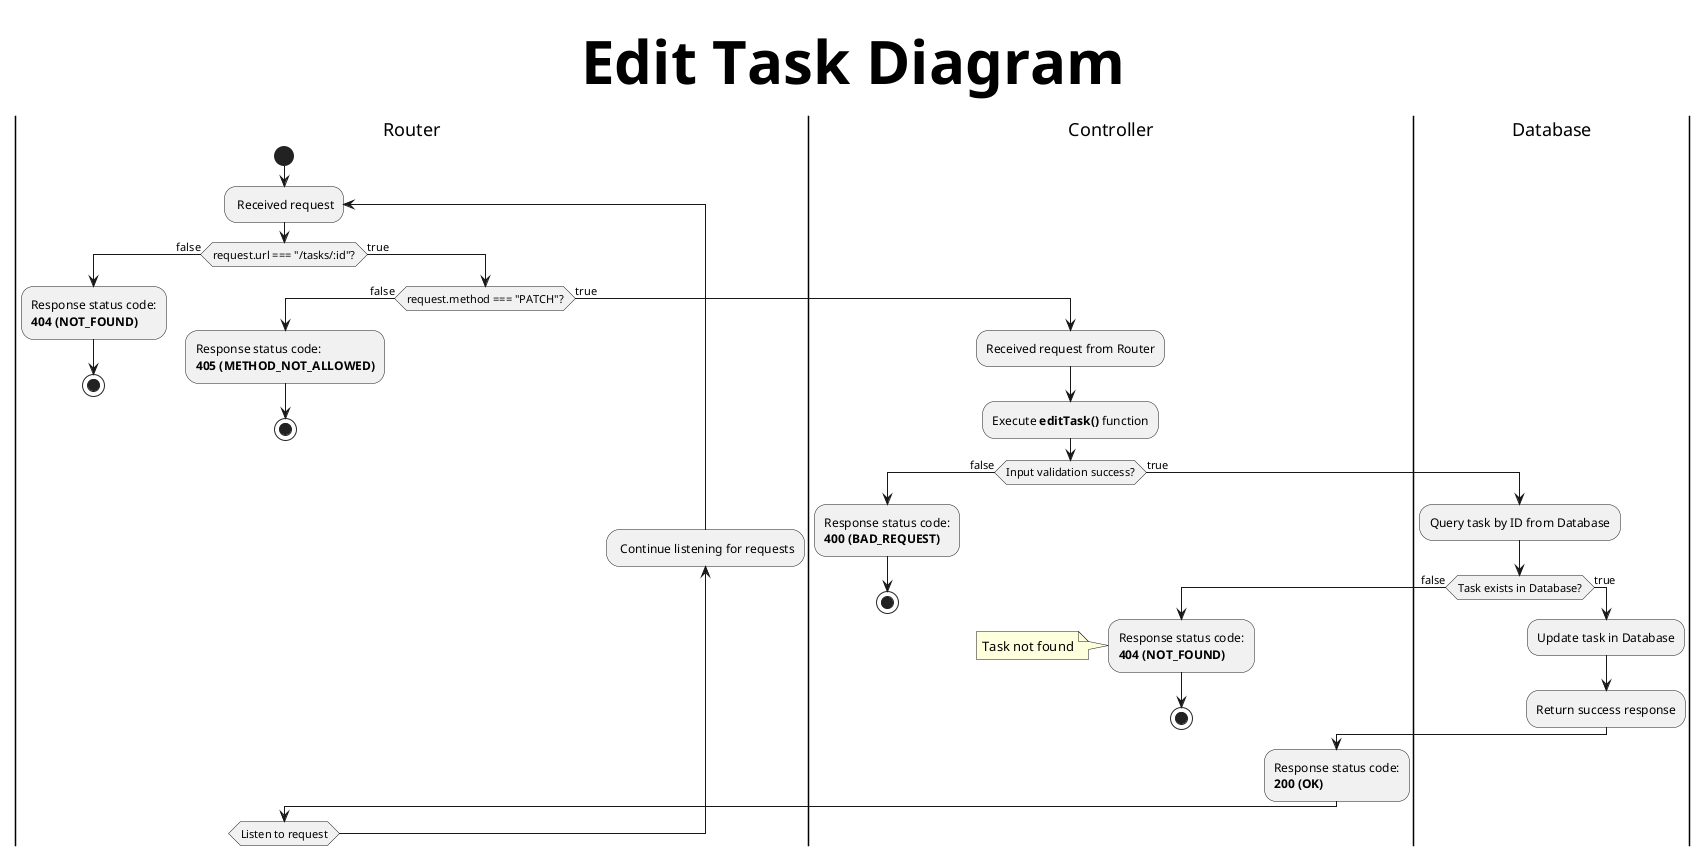 @startuml
title Edit Task Diagram
skinparam titleFontSize 60
|Router|
start
repeat: Received request

if (request.url === "/tasks/:id"?) then (false)
    :Response status code:
    **404 (NOT_FOUND)**;
    stop
else (true)
    if (request.method === "PATCH"?) then (false)
        :Response status code:
        **405 (METHOD_NOT_ALLOWED)**;
        stop
    else (true)
        |Controller|
        :Received request from Router;
        :Execute **editTask()** function;

        if (Input validation success?) then (false)
            :Response status code:
            **400 (BAD_REQUEST)**;
            'Validation failed
            stop
        else (true)
            |Database|
            :Query task by ID from Database;
            if (Task exists in Database?) then (false)
                |Controller|
                :Response status code:
                **404 (NOT_FOUND)**;
                note left: Task not found
                stop
            else (true)
                |Database|
                :Update task in Database;
                :Return success response;
                
                |Controller|
                :Response status code:
                **200 (OK)**;
            endif
        endif
    endif
endif

|Router|
backward: Continue listening for requests;
repeat while (Listen to request)
@enduml